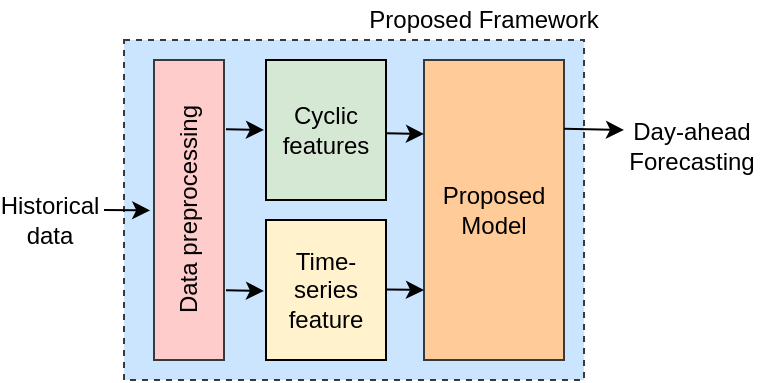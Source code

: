 <mxfile version="24.4.13" type="device">
  <diagram name="Page-1" id="KbPgO2n8Sodh1RrQh4__">
    <mxGraphModel dx="819" dy="478" grid="1" gridSize="10" guides="1" tooltips="1" connect="1" arrows="1" fold="1" page="1" pageScale="1" pageWidth="1169" pageHeight="827" math="0" shadow="0">
      <root>
        <mxCell id="0" />
        <mxCell id="1" parent="0" />
        <mxCell id="1ZjH_zAIfYlVqaQO5qFT-10" value="" style="rounded=0;whiteSpace=wrap;html=1;dashed=1;fillColor=#cce5ff;strokeColor=#36393d;" parent="1" vertex="1">
          <mxGeometry x="280" y="140" width="230" height="170" as="geometry" />
        </mxCell>
        <mxCell id="1ZjH_zAIfYlVqaQO5qFT-1" value="Cyclic features" style="rounded=0;whiteSpace=wrap;html=1;fillColor=#d5e8d4;strokeColor=#000000;" parent="1" vertex="1">
          <mxGeometry x="351" y="150" width="60" height="70" as="geometry" />
        </mxCell>
        <mxCell id="1ZjH_zAIfYlVqaQO5qFT-2" value="Time-series feature" style="rounded=0;whiteSpace=wrap;html=1;fillColor=#fff2cc;strokeColor=#000000;" parent="1" vertex="1">
          <mxGeometry x="351" y="230" width="60" height="70" as="geometry" />
        </mxCell>
        <mxCell id="1ZjH_zAIfYlVqaQO5qFT-7" value="Proposed&lt;div&gt;Model&lt;/div&gt;" style="rounded=0;whiteSpace=wrap;html=1;fillColor=#ffcc99;strokeColor=#36393d;" parent="1" vertex="1">
          <mxGeometry x="430" y="150" width="70" height="150" as="geometry" />
        </mxCell>
        <mxCell id="1ZjH_zAIfYlVqaQO5qFT-12" value="" style="endArrow=classic;html=1;rounded=0;exitX=0.989;exitY=0.203;exitDx=0;exitDy=0;exitPerimeter=0;" parent="1" edge="1">
          <mxGeometry width="50" height="50" relative="1" as="geometry">
            <mxPoint x="500.0" y="184.435" as="sourcePoint" />
            <mxPoint x="530" y="185" as="targetPoint" />
          </mxGeometry>
        </mxCell>
        <mxCell id="1ZjH_zAIfYlVqaQO5qFT-13" value="Day-ahead Forecasting" style="text;html=1;align=center;verticalAlign=middle;whiteSpace=wrap;rounded=0;" parent="1" vertex="1">
          <mxGeometry x="529.1" y="177.5" width="70" height="30" as="geometry" />
        </mxCell>
        <mxCell id="1ZjH_zAIfYlVqaQO5qFT-15" value="Proposed Framework" style="text;html=1;align=center;verticalAlign=middle;whiteSpace=wrap;rounded=0;" parent="1" vertex="1">
          <mxGeometry x="400" y="120" width="120" height="20" as="geometry" />
        </mxCell>
        <mxCell id="1ZjH_zAIfYlVqaQO5qFT-16" value="Data preprocessing" style="rounded=0;whiteSpace=wrap;html=1;rotation=-90;fillColor=#ffcccc;strokeColor=#36393d;" parent="1" vertex="1">
          <mxGeometry x="237.5" y="207.5" width="150" height="35" as="geometry" />
        </mxCell>
        <mxCell id="1ZjH_zAIfYlVqaQO5qFT-17" value="" style="endArrow=classic;html=1;rounded=0;" parent="1" edge="1">
          <mxGeometry width="50" height="50" relative="1" as="geometry">
            <mxPoint x="331" y="184.66" as="sourcePoint" />
            <mxPoint x="350" y="185" as="targetPoint" />
          </mxGeometry>
        </mxCell>
        <mxCell id="1ZjH_zAIfYlVqaQO5qFT-21" value="" style="endArrow=classic;html=1;rounded=0;" parent="1" edge="1">
          <mxGeometry width="50" height="50" relative="1" as="geometry">
            <mxPoint x="270" y="225" as="sourcePoint" />
            <mxPoint x="293.1" y="225.22" as="targetPoint" />
          </mxGeometry>
        </mxCell>
        <mxCell id="1ZjH_zAIfYlVqaQO5qFT-22" value="Historical data" style="text;html=1;align=center;verticalAlign=middle;whiteSpace=wrap;rounded=0;" parent="1" vertex="1">
          <mxGeometry x="218" y="214.5" width="50" height="30" as="geometry" />
        </mxCell>
        <mxCell id="1ZjH_zAIfYlVqaQO5qFT-23" value="" style="endArrow=classic;html=1;rounded=0;" parent="1" edge="1">
          <mxGeometry width="50" height="50" relative="1" as="geometry">
            <mxPoint x="331" y="265.16" as="sourcePoint" />
            <mxPoint x="350" y="265.5" as="targetPoint" />
          </mxGeometry>
        </mxCell>
        <mxCell id="1ZjH_zAIfYlVqaQO5qFT-27" value="" style="endArrow=classic;html=1;rounded=0;" parent="1" edge="1">
          <mxGeometry width="50" height="50" relative="1" as="geometry">
            <mxPoint x="411" y="186.66" as="sourcePoint" />
            <mxPoint x="430" y="187" as="targetPoint" />
          </mxGeometry>
        </mxCell>
        <mxCell id="cCIhhKiUPhcdYsKXnxil-1" value="" style="endArrow=classic;html=1;rounded=0;" edge="1" parent="1">
          <mxGeometry width="50" height="50" relative="1" as="geometry">
            <mxPoint x="411" y="264.71" as="sourcePoint" />
            <mxPoint x="430" y="265.05" as="targetPoint" />
          </mxGeometry>
        </mxCell>
      </root>
    </mxGraphModel>
  </diagram>
</mxfile>
